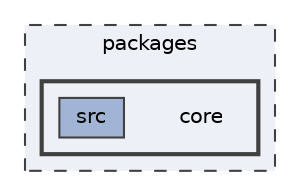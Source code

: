 digraph "packages/core"
{
 // LATEX_PDF_SIZE
  bgcolor="transparent";
  edge [fontname=Helvetica,fontsize=10,labelfontname=Helvetica,labelfontsize=10];
  node [fontname=Helvetica,fontsize=10,shape=box,height=0.2,width=0.4];
  compound=true
  subgraph clusterdir_93501a11e921083efbd154e0cdff5f10 {
    graph [ bgcolor="#edf0f7", pencolor="grey25", label="packages", fontname=Helvetica,fontsize=10 style="filled,dashed", URL="dir_93501a11e921083efbd154e0cdff5f10.html",tooltip=""]
  subgraph clusterdir_2fb74f11a821d31be4330f01f62846df {
    graph [ bgcolor="#edf0f7", pencolor="grey25", label="", fontname=Helvetica,fontsize=10 style="filled,bold", URL="dir_2fb74f11a821d31be4330f01f62846df.html",tooltip=""]
    dir_2fb74f11a821d31be4330f01f62846df [shape=plaintext, label="core"];
  dir_bdca545b7ad9837b4902ae65e63f03d5 [label="src", fillcolor="#a2b4d6", color="grey25", style="filled", URL="dir_bdca545b7ad9837b4902ae65e63f03d5.html",tooltip=""];
  }
  }
}

